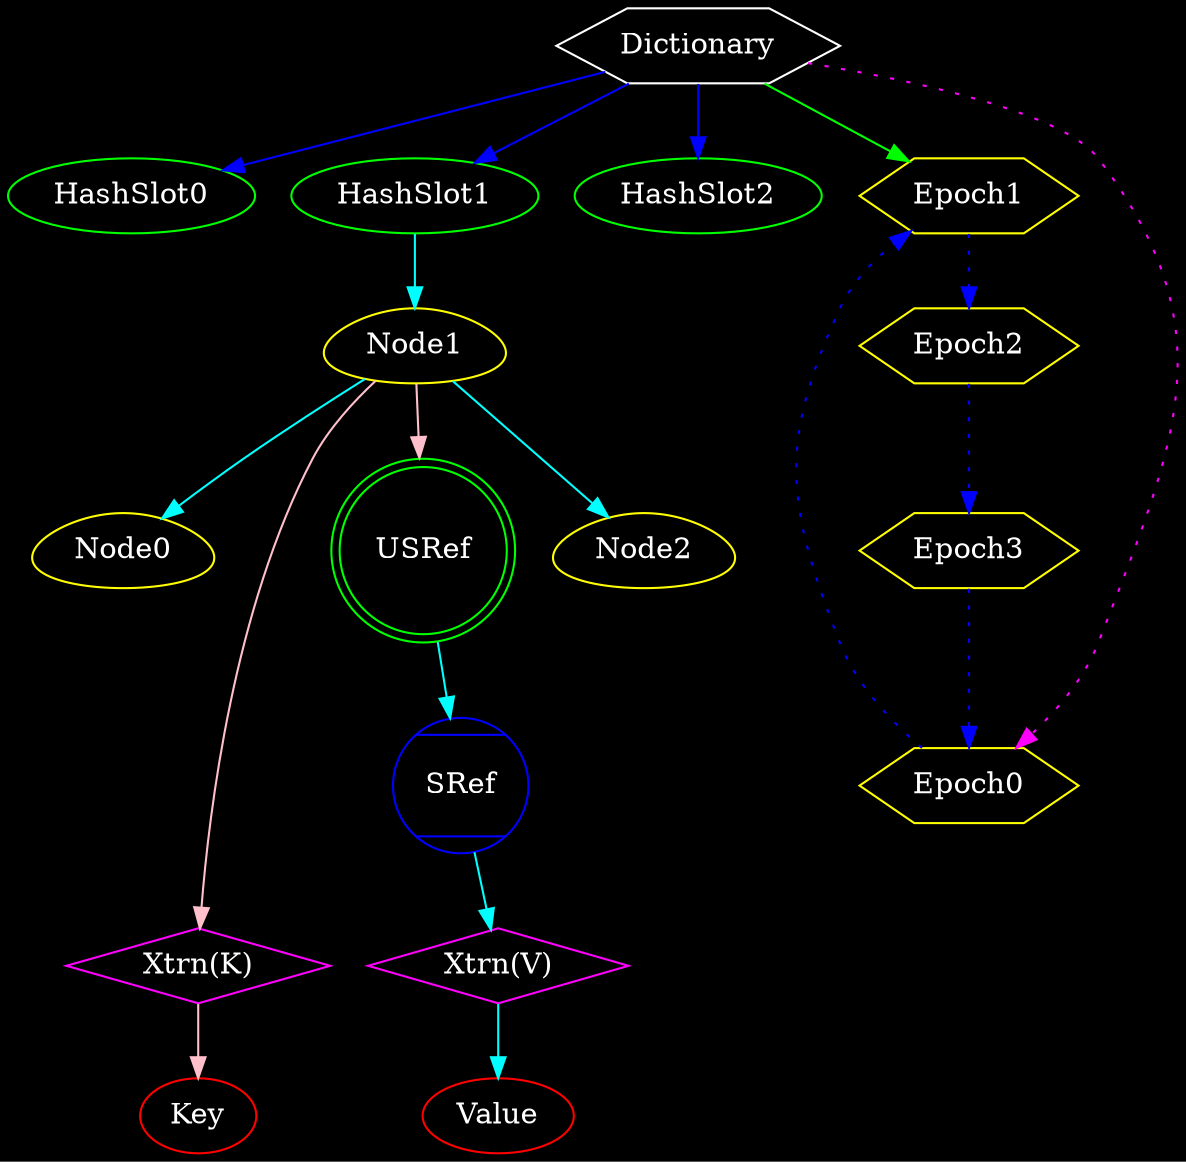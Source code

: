 digraph overview {
    ordering=out
    bgcolor=black
    node [color=white,fontcolor=white]

    Dictionary [shape=hexagon]

    edge [color=blue]
    node [color=green,fontcolor=white]
    Dictionary->HashSlot0
    Dictionary->HashSlot1
    Dictionary->HashSlot2

    node [color=yellow,fontcolor=white]
    edge [color=cyan]
    HashSlot1->Node1

    Node1 [shape=egg]
    Node0 [shape=egg]
    XtrnA [color=magenta,shape=diamond,label="Xtrn(K)"]
    Key   [color=red]
    USRef [color=green,shape=doublecircle]
    Node2 [shape=egg]

    Node1->Node0
    Node1->XtrnA [color=pink]
    XtrnA->Key   [color=pink]
    Node1->USRef [color=pink]
    Node1->Node2

    SRef  [color=blue,shape=Mcircle]
    XtrnB [color=magenta,shape=diamond,label="Xtrn(V)"]
    Value [color=red]

    USRef->SRef
    SRef->XtrnB
    XtrnB->Value

    {rank=same; HashSlot0 HashSlot1 HashSlot2}
    {rank=same; Node0 Node2}
    {rank=sink; Key Value}

    node [shape=hexagon]
    edge [color=grey]

    Dictionary->Epoch1 [color=green]
    Dictionary->Epoch0 [style=dotted,color=magenta]

    Epoch0->Epoch1 [style=dotted,color=blue]
    Epoch1->Epoch2 [style=dotted,color=blue]
    Epoch2->Epoch3 [style=dotted,color=blue]
    Epoch3->Epoch0 [style=dotted,color=blue]
}
